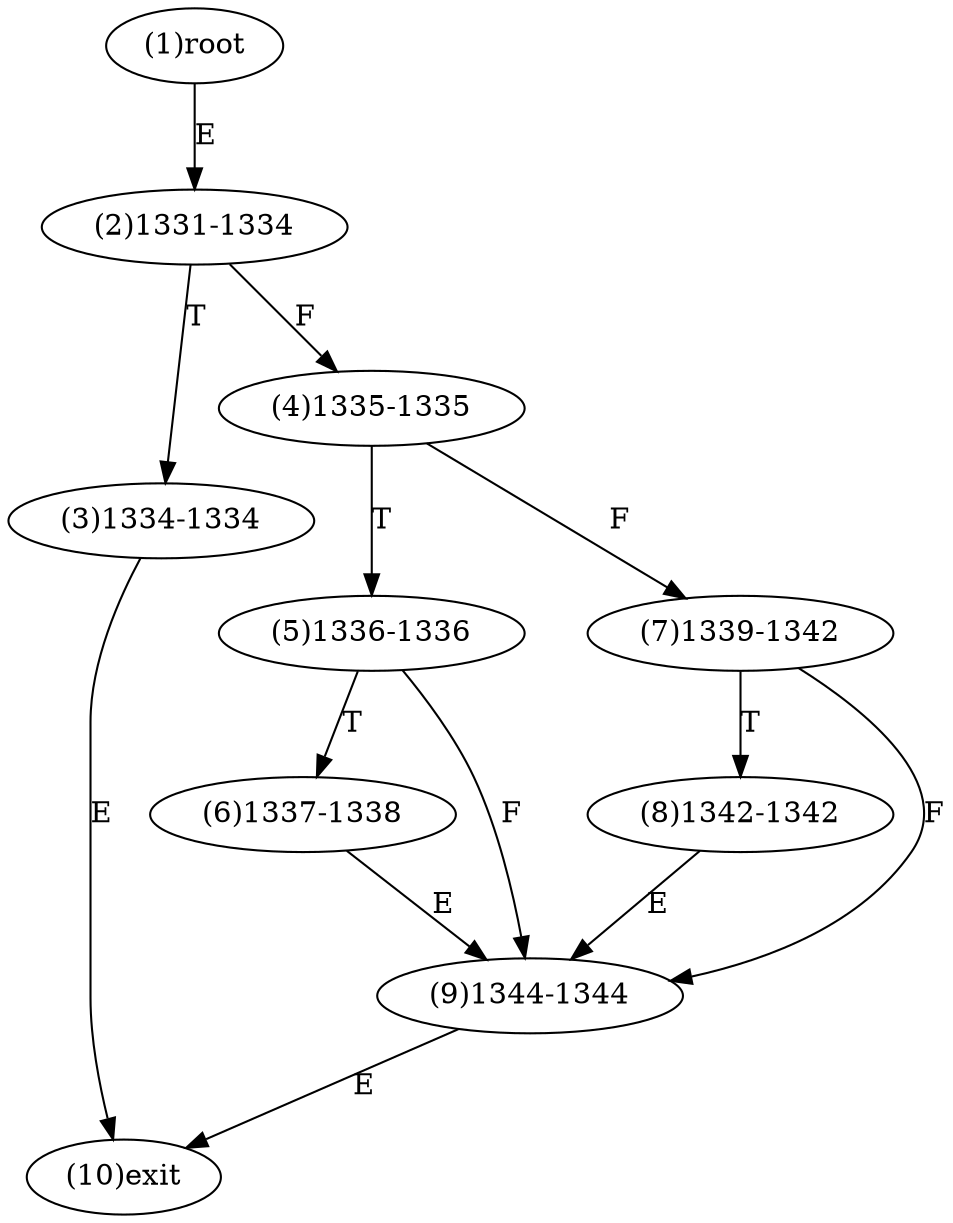digraph "" { 
1[ label="(1)root"];
2[ label="(2)1331-1334"];
3[ label="(3)1334-1334"];
4[ label="(4)1335-1335"];
5[ label="(5)1336-1336"];
6[ label="(6)1337-1338"];
7[ label="(7)1339-1342"];
8[ label="(8)1342-1342"];
9[ label="(9)1344-1344"];
10[ label="(10)exit"];
1->2[ label="E"];
2->4[ label="F"];
2->3[ label="T"];
3->10[ label="E"];
4->7[ label="F"];
4->5[ label="T"];
5->9[ label="F"];
5->6[ label="T"];
6->9[ label="E"];
7->9[ label="F"];
7->8[ label="T"];
8->9[ label="E"];
9->10[ label="E"];
}